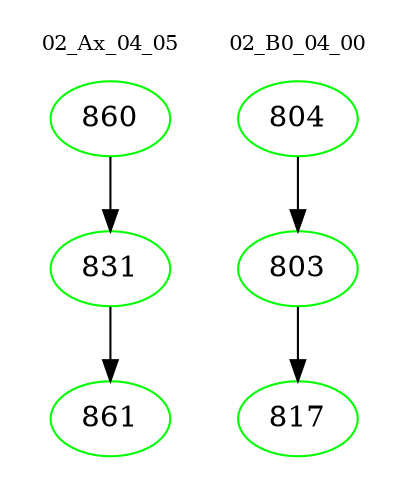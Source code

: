 digraph{
subgraph cluster_0 {
color = white
label = "02_Ax_04_05";
fontsize=10;
T0_860 [label="860", color="green"]
T0_860 -> T0_831 [color="black"]
T0_831 [label="831", color="green"]
T0_831 -> T0_861 [color="black"]
T0_861 [label="861", color="green"]
}
subgraph cluster_1 {
color = white
label = "02_B0_04_00";
fontsize=10;
T1_804 [label="804", color="green"]
T1_804 -> T1_803 [color="black"]
T1_803 [label="803", color="green"]
T1_803 -> T1_817 [color="black"]
T1_817 [label="817", color="green"]
}
}
